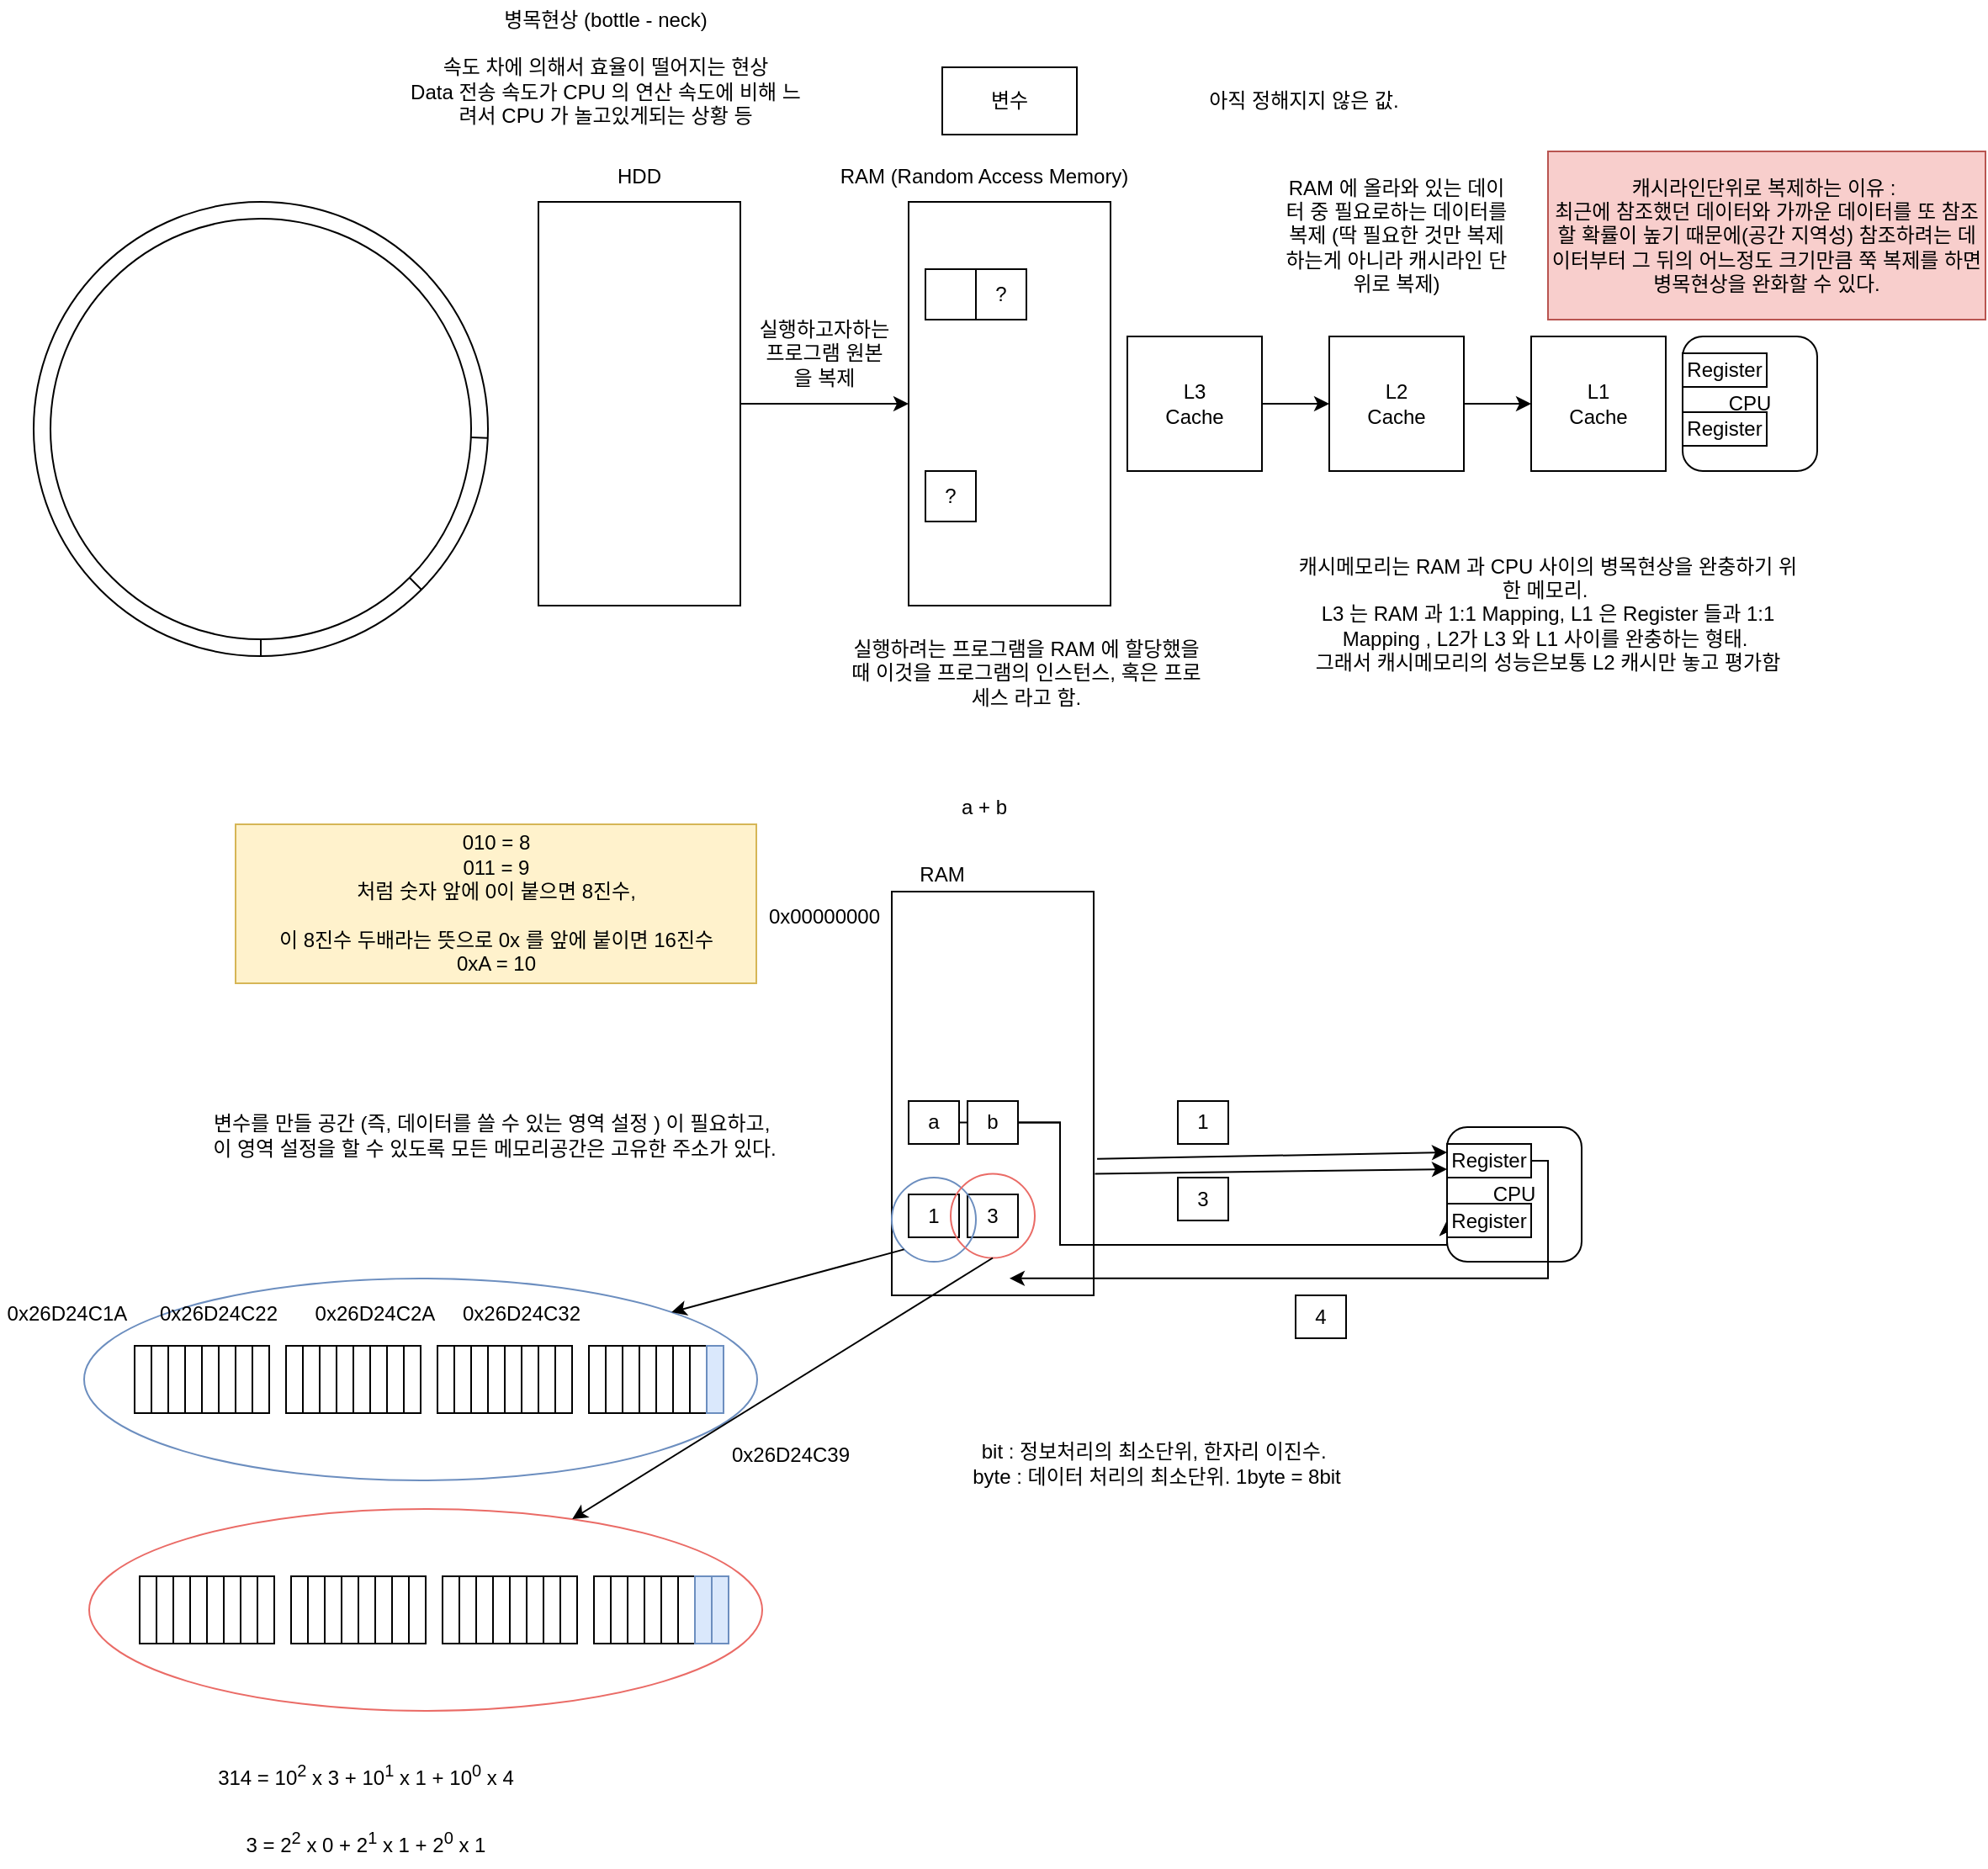 <mxfile version="21.0.6" type="device"><diagram id="C5RBs43oDa-KdzZeNtuy" name="Page-1"><mxGraphModel dx="1877" dy="581" grid="1" gridSize="10" guides="1" tooltips="1" connect="1" arrows="1" fold="1" page="1" pageScale="1" pageWidth="827" pageHeight="1169" math="0" shadow="0"><root><mxCell id="WIyWlLk6GJQsqaUBKTNV-0"/><mxCell id="WIyWlLk6GJQsqaUBKTNV-1" parent="WIyWlLk6GJQsqaUBKTNV-0"/><mxCell id="YJlCzbso2T-TveJjGUCe-86" value="" style="ellipse;whiteSpace=wrap;html=1;fillColor=none;strokeColor=#6c8ebf;" parent="WIyWlLk6GJQsqaUBKTNV-1" vertex="1"><mxGeometry x="-470" y="760" width="400" height="120" as="geometry"/></mxCell><mxCell id="YJlCzbso2T-TveJjGUCe-2" value="변수" style="rounded=0;whiteSpace=wrap;html=1;" parent="WIyWlLk6GJQsqaUBKTNV-1" vertex="1"><mxGeometry x="40" y="40" width="80" height="40" as="geometry"/></mxCell><mxCell id="YJlCzbso2T-TveJjGUCe-3" value="아직 정해지지 않은 값." style="text;html=1;strokeColor=none;fillColor=none;align=center;verticalAlign=middle;whiteSpace=wrap;rounded=0;" parent="WIyWlLk6GJQsqaUBKTNV-1" vertex="1"><mxGeometry x="130" y="40" width="250" height="40" as="geometry"/></mxCell><mxCell id="YJlCzbso2T-TveJjGUCe-6" value="RAM (Random Access Memory)" style="text;html=1;strokeColor=none;fillColor=none;align=center;verticalAlign=middle;whiteSpace=wrap;rounded=0;" parent="WIyWlLk6GJQsqaUBKTNV-1" vertex="1"><mxGeometry x="-30" y="90" width="190" height="30" as="geometry"/></mxCell><mxCell id="YJlCzbso2T-TveJjGUCe-7" value="" style="rounded=0;whiteSpace=wrap;html=1;" parent="WIyWlLk6GJQsqaUBKTNV-1" vertex="1"><mxGeometry x="-200" y="120" width="120" height="240" as="geometry"/></mxCell><mxCell id="YJlCzbso2T-TveJjGUCe-8" value="HDD" style="text;html=1;strokeColor=none;fillColor=none;align=center;verticalAlign=middle;whiteSpace=wrap;rounded=0;" parent="WIyWlLk6GJQsqaUBKTNV-1" vertex="1"><mxGeometry x="-200" y="90" width="120" height="30" as="geometry"/></mxCell><mxCell id="YJlCzbso2T-TveJjGUCe-9" value="" style="ellipse;whiteSpace=wrap;html=1;aspect=fixed;" parent="WIyWlLk6GJQsqaUBKTNV-1" vertex="1"><mxGeometry x="-500" y="120" width="270" height="270" as="geometry"/></mxCell><mxCell id="YJlCzbso2T-TveJjGUCe-10" value="" style="ellipse;whiteSpace=wrap;html=1;aspect=fixed;" parent="WIyWlLk6GJQsqaUBKTNV-1" vertex="1"><mxGeometry x="-490" y="130" width="250" height="250" as="geometry"/></mxCell><mxCell id="YJlCzbso2T-TveJjGUCe-11" value="" style="endArrow=none;html=1;rounded=0;" parent="WIyWlLk6GJQsqaUBKTNV-1" source="YJlCzbso2T-TveJjGUCe-9" edge="1"><mxGeometry width="50" height="50" relative="1" as="geometry"><mxPoint x="-290" y="310" as="sourcePoint"/><mxPoint x="-240" y="260" as="targetPoint"/></mxGeometry></mxCell><mxCell id="YJlCzbso2T-TveJjGUCe-12" value="" style="endArrow=none;html=1;rounded=0;entryX=1;entryY=1;entryDx=0;entryDy=0;exitX=1;exitY=1;exitDx=0;exitDy=0;" parent="WIyWlLk6GJQsqaUBKTNV-1" source="YJlCzbso2T-TveJjGUCe-10" target="YJlCzbso2T-TveJjGUCe-9" edge="1"><mxGeometry width="50" height="50" relative="1" as="geometry"><mxPoint x="-220" y="270" as="sourcePoint"/><mxPoint x="-230" y="270" as="targetPoint"/></mxGeometry></mxCell><mxCell id="YJlCzbso2T-TveJjGUCe-13" value="" style="endArrow=none;html=1;rounded=0;entryX=0.5;entryY=1;entryDx=0;entryDy=0;exitX=0.5;exitY=1;exitDx=0;exitDy=0;" parent="WIyWlLk6GJQsqaUBKTNV-1" source="YJlCzbso2T-TveJjGUCe-10" target="YJlCzbso2T-TveJjGUCe-9" edge="1"><mxGeometry width="50" height="50" relative="1" as="geometry"><mxPoint x="-267" y="353" as="sourcePoint"/><mxPoint x="-260" y="360" as="targetPoint"/></mxGeometry></mxCell><mxCell id="YJlCzbso2T-TveJjGUCe-14" value="CPU" style="rounded=1;whiteSpace=wrap;html=1;" parent="WIyWlLk6GJQsqaUBKTNV-1" vertex="1"><mxGeometry x="480" y="200" width="80" height="80" as="geometry"/></mxCell><mxCell id="YJlCzbso2T-TveJjGUCe-18" value="Register" style="rounded=0;whiteSpace=wrap;html=1;" parent="WIyWlLk6GJQsqaUBKTNV-1" vertex="1"><mxGeometry x="480" y="210" width="50" height="20" as="geometry"/></mxCell><mxCell id="YJlCzbso2T-TveJjGUCe-20" value="Register" style="rounded=0;whiteSpace=wrap;html=1;" parent="WIyWlLk6GJQsqaUBKTNV-1" vertex="1"><mxGeometry x="480" y="245" width="50" height="20" as="geometry"/></mxCell><mxCell id="YJlCzbso2T-TveJjGUCe-21" value="병목현상 (bottle - neck)&lt;br&gt;&lt;br&gt;속도 차에 의해서 효율이 떨어지는 현상&lt;br&gt;Data 전송 속도가 CPU 의 연산 속도에 비해 느려서 CPU 가 놀고있게되는 상황 등" style="text;html=1;strokeColor=none;fillColor=none;align=center;verticalAlign=middle;whiteSpace=wrap;rounded=0;" parent="WIyWlLk6GJQsqaUBKTNV-1" vertex="1"><mxGeometry x="-280" width="240" height="80" as="geometry"/></mxCell><mxCell id="YJlCzbso2T-TveJjGUCe-22" value="" style="rounded=0;whiteSpace=wrap;html=1;" parent="WIyWlLk6GJQsqaUBKTNV-1" vertex="1"><mxGeometry x="20" y="120" width="120" height="240" as="geometry"/></mxCell><mxCell id="YJlCzbso2T-TveJjGUCe-23" value="" style="endArrow=classic;html=1;rounded=0;exitX=1;exitY=0.5;exitDx=0;exitDy=0;" parent="WIyWlLk6GJQsqaUBKTNV-1" source="YJlCzbso2T-TveJjGUCe-7" target="YJlCzbso2T-TveJjGUCe-22" edge="1"><mxGeometry width="50" height="50" relative="1" as="geometry"><mxPoint x="100" y="280" as="sourcePoint"/><mxPoint x="150" y="230" as="targetPoint"/></mxGeometry></mxCell><mxCell id="YJlCzbso2T-TveJjGUCe-24" value="실행하고자하는 프로그램 원본을 복제" style="text;html=1;strokeColor=none;fillColor=none;align=center;verticalAlign=middle;whiteSpace=wrap;rounded=0;" parent="WIyWlLk6GJQsqaUBKTNV-1" vertex="1"><mxGeometry x="-70" y="190" width="80" height="40" as="geometry"/></mxCell><mxCell id="YJlCzbso2T-TveJjGUCe-25" value="실행하려는 프로그램을 RAM 에 할당했을 때 이것을 프로그램의 인스턴스, 혹은 프로세스 라고 함." style="text;html=1;strokeColor=none;fillColor=none;align=center;verticalAlign=middle;whiteSpace=wrap;rounded=0;" parent="WIyWlLk6GJQsqaUBKTNV-1" vertex="1"><mxGeometry x="-20" y="380" width="220" height="40" as="geometry"/></mxCell><mxCell id="YJlCzbso2T-TveJjGUCe-29" value="L3&lt;br&gt;Cache" style="rounded=0;whiteSpace=wrap;html=1;" parent="WIyWlLk6GJQsqaUBKTNV-1" vertex="1"><mxGeometry x="150" y="200" width="80" height="80" as="geometry"/></mxCell><mxCell id="YJlCzbso2T-TveJjGUCe-30" value="L2&lt;br&gt;Cache" style="rounded=0;whiteSpace=wrap;html=1;" parent="WIyWlLk6GJQsqaUBKTNV-1" vertex="1"><mxGeometry x="270" y="200" width="80" height="80" as="geometry"/></mxCell><mxCell id="YJlCzbso2T-TveJjGUCe-32" value="L1&lt;br&gt;Cache" style="rounded=0;whiteSpace=wrap;html=1;" parent="WIyWlLk6GJQsqaUBKTNV-1" vertex="1"><mxGeometry x="390" y="200" width="80" height="80" as="geometry"/></mxCell><mxCell id="YJlCzbso2T-TveJjGUCe-34" value="" style="endArrow=classic;html=1;rounded=0;exitX=1;exitY=0.5;exitDx=0;exitDy=0;" parent="WIyWlLk6GJQsqaUBKTNV-1" source="YJlCzbso2T-TveJjGUCe-29" target="YJlCzbso2T-TveJjGUCe-30" edge="1"><mxGeometry width="50" height="50" relative="1" as="geometry"><mxPoint x="-70" y="250" as="sourcePoint"/><mxPoint x="30" y="250" as="targetPoint"/></mxGeometry></mxCell><mxCell id="YJlCzbso2T-TveJjGUCe-35" value="" style="endArrow=classic;html=1;rounded=0;exitX=1;exitY=0.5;exitDx=0;exitDy=0;entryX=0;entryY=0.5;entryDx=0;entryDy=0;" parent="WIyWlLk6GJQsqaUBKTNV-1" source="YJlCzbso2T-TveJjGUCe-30" target="YJlCzbso2T-TveJjGUCe-32" edge="1"><mxGeometry width="50" height="50" relative="1" as="geometry"><mxPoint x="240" y="250" as="sourcePoint"/><mxPoint x="280" y="250" as="targetPoint"/></mxGeometry></mxCell><mxCell id="YJlCzbso2T-TveJjGUCe-36" value="캐시메모리는 RAM 과 CPU 사이의 병목현상을 완충하기 위한 메모리.&amp;nbsp;&lt;br&gt;L3 는 RAM 과 1:1 Mapping, L1 은 Register 들과 1:1 Mapping , L2가 L3 와 L1 사이를 완충하는 형태.&amp;nbsp;&lt;br&gt;그래서 캐시메모리의 성능은보통 L2 캐시만 놓고 평가함" style="text;html=1;strokeColor=none;fillColor=none;align=center;verticalAlign=middle;whiteSpace=wrap;rounded=0;" parent="WIyWlLk6GJQsqaUBKTNV-1" vertex="1"><mxGeometry x="250" y="330" width="300" height="70" as="geometry"/></mxCell><mxCell id="YJlCzbso2T-TveJjGUCe-38" value="a + b" style="text;html=1;strokeColor=none;fillColor=none;align=center;verticalAlign=middle;whiteSpace=wrap;rounded=0;" parent="WIyWlLk6GJQsqaUBKTNV-1" vertex="1"><mxGeometry x="35" y="470" width="60" height="20" as="geometry"/></mxCell><mxCell id="YJlCzbso2T-TveJjGUCe-39" value="" style="rounded=0;whiteSpace=wrap;html=1;" parent="WIyWlLk6GJQsqaUBKTNV-1" vertex="1"><mxGeometry x="10" y="530" width="120" height="240" as="geometry"/></mxCell><mxCell id="YJlCzbso2T-TveJjGUCe-40" value="RAM" style="text;html=1;strokeColor=none;fillColor=none;align=center;verticalAlign=middle;whiteSpace=wrap;rounded=0;" parent="WIyWlLk6GJQsqaUBKTNV-1" vertex="1"><mxGeometry x="10" y="510" width="60" height="20" as="geometry"/></mxCell><mxCell id="YJlCzbso2T-TveJjGUCe-41" value="1" style="rounded=0;whiteSpace=wrap;html=1;" parent="WIyWlLk6GJQsqaUBKTNV-1" vertex="1"><mxGeometry x="20" y="710" width="30" height="25.5" as="geometry"/></mxCell><mxCell id="YJlCzbso2T-TveJjGUCe-42" value="3" style="rounded=0;whiteSpace=wrap;html=1;" parent="WIyWlLk6GJQsqaUBKTNV-1" vertex="1"><mxGeometry x="55" y="710" width="30" height="25.5" as="geometry"/></mxCell><mxCell id="YJlCzbso2T-TveJjGUCe-43" value="CPU" style="rounded=1;whiteSpace=wrap;html=1;" parent="WIyWlLk6GJQsqaUBKTNV-1" vertex="1"><mxGeometry x="340" y="670" width="80" height="80" as="geometry"/></mxCell><mxCell id="YJlCzbso2T-TveJjGUCe-49" style="edgeStyle=orthogonalEdgeStyle;rounded=0;orthogonalLoop=1;jettySize=auto;html=1;entryX=0.583;entryY=0.958;entryDx=0;entryDy=0;entryPerimeter=0;" parent="WIyWlLk6GJQsqaUBKTNV-1" source="YJlCzbso2T-TveJjGUCe-44" target="YJlCzbso2T-TveJjGUCe-39" edge="1"><mxGeometry relative="1" as="geometry"><mxPoint x="500" y="690" as="targetPoint"/><Array as="points"><mxPoint x="400" y="690"/><mxPoint x="400" y="760"/></Array></mxGeometry></mxCell><mxCell id="YJlCzbso2T-TveJjGUCe-44" value="Register" style="rounded=0;whiteSpace=wrap;html=1;" parent="WIyWlLk6GJQsqaUBKTNV-1" vertex="1"><mxGeometry x="340" y="680" width="50" height="20" as="geometry"/></mxCell><mxCell id="YJlCzbso2T-TveJjGUCe-45" value="" style="endArrow=classic;html=1;rounded=0;exitX=1.017;exitY=0.662;exitDx=0;exitDy=0;exitPerimeter=0;entryX=0;entryY=0.25;entryDx=0;entryDy=0;" parent="WIyWlLk6GJQsqaUBKTNV-1" source="YJlCzbso2T-TveJjGUCe-39" target="YJlCzbso2T-TveJjGUCe-44" edge="1"><mxGeometry width="50" height="50" relative="1" as="geometry"><mxPoint x="260" y="630" as="sourcePoint"/><mxPoint x="310" y="580" as="targetPoint"/></mxGeometry></mxCell><mxCell id="YJlCzbso2T-TveJjGUCe-46" value="" style="endArrow=classic;html=1;rounded=0;exitX=1.006;exitY=0.699;exitDx=0;exitDy=0;exitPerimeter=0;entryX=0;entryY=0.75;entryDx=0;entryDy=0;" parent="WIyWlLk6GJQsqaUBKTNV-1" source="YJlCzbso2T-TveJjGUCe-39" target="YJlCzbso2T-TveJjGUCe-44" edge="1"><mxGeometry width="50" height="50" relative="1" as="geometry"><mxPoint x="142" y="699" as="sourcePoint"/><mxPoint x="350" y="695" as="targetPoint"/></mxGeometry></mxCell><mxCell id="YJlCzbso2T-TveJjGUCe-47" value="1" style="rounded=0;whiteSpace=wrap;html=1;" parent="WIyWlLk6GJQsqaUBKTNV-1" vertex="1"><mxGeometry x="180" y="654.5" width="30" height="25.5" as="geometry"/></mxCell><mxCell id="YJlCzbso2T-TveJjGUCe-48" value="3" style="rounded=0;whiteSpace=wrap;html=1;" parent="WIyWlLk6GJQsqaUBKTNV-1" vertex="1"><mxGeometry x="180" y="700" width="30" height="25.5" as="geometry"/></mxCell><mxCell id="YJlCzbso2T-TveJjGUCe-50" value="4" style="rounded=0;whiteSpace=wrap;html=1;" parent="WIyWlLk6GJQsqaUBKTNV-1" vertex="1"><mxGeometry x="250" y="770" width="30" height="25.5" as="geometry"/></mxCell><mxCell id="YJlCzbso2T-TveJjGUCe-51" value="bit : 정보처리의 최소단위, 한자리 이진수.&amp;nbsp;&lt;br&gt;byte : 데이터 처리의 최소단위. 1byte = 8bit" style="text;html=1;strokeColor=none;fillColor=none;align=center;verticalAlign=middle;whiteSpace=wrap;rounded=0;" parent="WIyWlLk6GJQsqaUBKTNV-1" vertex="1"><mxGeometry x="5" y="830" width="325" height="80" as="geometry"/></mxCell><mxCell id="YJlCzbso2T-TveJjGUCe-52" value="" style="rounded=0;whiteSpace=wrap;html=1;" parent="WIyWlLk6GJQsqaUBKTNV-1" vertex="1"><mxGeometry x="-440" y="800" width="10" height="40" as="geometry"/></mxCell><mxCell id="YJlCzbso2T-TveJjGUCe-53" value="" style="rounded=0;whiteSpace=wrap;html=1;" parent="WIyWlLk6GJQsqaUBKTNV-1" vertex="1"><mxGeometry x="-430" y="800" width="10" height="40" as="geometry"/></mxCell><mxCell id="YJlCzbso2T-TveJjGUCe-54" value="" style="rounded=0;whiteSpace=wrap;html=1;" parent="WIyWlLk6GJQsqaUBKTNV-1" vertex="1"><mxGeometry x="-420" y="800" width="10" height="40" as="geometry"/></mxCell><mxCell id="YJlCzbso2T-TveJjGUCe-55" value="" style="rounded=0;whiteSpace=wrap;html=1;" parent="WIyWlLk6GJQsqaUBKTNV-1" vertex="1"><mxGeometry x="-410" y="800" width="10" height="40" as="geometry"/></mxCell><mxCell id="YJlCzbso2T-TveJjGUCe-56" value="" style="rounded=0;whiteSpace=wrap;html=1;" parent="WIyWlLk6GJQsqaUBKTNV-1" vertex="1"><mxGeometry x="-400" y="800" width="10" height="40" as="geometry"/></mxCell><mxCell id="YJlCzbso2T-TveJjGUCe-57" value="" style="rounded=0;whiteSpace=wrap;html=1;" parent="WIyWlLk6GJQsqaUBKTNV-1" vertex="1"><mxGeometry x="-390" y="800" width="10" height="40" as="geometry"/></mxCell><mxCell id="YJlCzbso2T-TveJjGUCe-58" value="" style="rounded=0;whiteSpace=wrap;html=1;" parent="WIyWlLk6GJQsqaUBKTNV-1" vertex="1"><mxGeometry x="-380" y="800" width="10" height="40" as="geometry"/></mxCell><mxCell id="YJlCzbso2T-TveJjGUCe-59" value="" style="rounded=0;whiteSpace=wrap;html=1;" parent="WIyWlLk6GJQsqaUBKTNV-1" vertex="1"><mxGeometry x="-370" y="800" width="10" height="40" as="geometry"/></mxCell><mxCell id="YJlCzbso2T-TveJjGUCe-60" value="" style="rounded=0;whiteSpace=wrap;html=1;" parent="WIyWlLk6GJQsqaUBKTNV-1" vertex="1"><mxGeometry x="-350" y="800" width="10" height="40" as="geometry"/></mxCell><mxCell id="YJlCzbso2T-TveJjGUCe-61" value="" style="rounded=0;whiteSpace=wrap;html=1;" parent="WIyWlLk6GJQsqaUBKTNV-1" vertex="1"><mxGeometry x="-340" y="800" width="10" height="40" as="geometry"/></mxCell><mxCell id="YJlCzbso2T-TveJjGUCe-62" value="" style="rounded=0;whiteSpace=wrap;html=1;" parent="WIyWlLk6GJQsqaUBKTNV-1" vertex="1"><mxGeometry x="-330" y="800" width="10" height="40" as="geometry"/></mxCell><mxCell id="YJlCzbso2T-TveJjGUCe-63" value="" style="rounded=0;whiteSpace=wrap;html=1;" parent="WIyWlLk6GJQsqaUBKTNV-1" vertex="1"><mxGeometry x="-320" y="800" width="10" height="40" as="geometry"/></mxCell><mxCell id="YJlCzbso2T-TveJjGUCe-64" value="" style="rounded=0;whiteSpace=wrap;html=1;" parent="WIyWlLk6GJQsqaUBKTNV-1" vertex="1"><mxGeometry x="-310" y="800" width="10" height="40" as="geometry"/></mxCell><mxCell id="YJlCzbso2T-TveJjGUCe-65" value="" style="rounded=0;whiteSpace=wrap;html=1;" parent="WIyWlLk6GJQsqaUBKTNV-1" vertex="1"><mxGeometry x="-300" y="800" width="10" height="40" as="geometry"/></mxCell><mxCell id="YJlCzbso2T-TveJjGUCe-66" value="" style="rounded=0;whiteSpace=wrap;html=1;" parent="WIyWlLk6GJQsqaUBKTNV-1" vertex="1"><mxGeometry x="-290" y="800" width="10" height="40" as="geometry"/></mxCell><mxCell id="YJlCzbso2T-TveJjGUCe-67" value="" style="rounded=0;whiteSpace=wrap;html=1;" parent="WIyWlLk6GJQsqaUBKTNV-1" vertex="1"><mxGeometry x="-280" y="800" width="10" height="40" as="geometry"/></mxCell><mxCell id="YJlCzbso2T-TveJjGUCe-68" value="" style="rounded=0;whiteSpace=wrap;html=1;" parent="WIyWlLk6GJQsqaUBKTNV-1" vertex="1"><mxGeometry x="-260" y="800" width="10" height="40" as="geometry"/></mxCell><mxCell id="YJlCzbso2T-TveJjGUCe-69" value="" style="rounded=0;whiteSpace=wrap;html=1;" parent="WIyWlLk6GJQsqaUBKTNV-1" vertex="1"><mxGeometry x="-250" y="800" width="10" height="40" as="geometry"/></mxCell><mxCell id="YJlCzbso2T-TveJjGUCe-70" value="" style="rounded=0;whiteSpace=wrap;html=1;" parent="WIyWlLk6GJQsqaUBKTNV-1" vertex="1"><mxGeometry x="-240" y="800" width="10" height="40" as="geometry"/></mxCell><mxCell id="YJlCzbso2T-TveJjGUCe-71" value="" style="rounded=0;whiteSpace=wrap;html=1;" parent="WIyWlLk6GJQsqaUBKTNV-1" vertex="1"><mxGeometry x="-230" y="800" width="10" height="40" as="geometry"/></mxCell><mxCell id="YJlCzbso2T-TveJjGUCe-72" value="" style="rounded=0;whiteSpace=wrap;html=1;" parent="WIyWlLk6GJQsqaUBKTNV-1" vertex="1"><mxGeometry x="-220" y="800" width="10" height="40" as="geometry"/></mxCell><mxCell id="YJlCzbso2T-TveJjGUCe-73" value="" style="rounded=0;whiteSpace=wrap;html=1;" parent="WIyWlLk6GJQsqaUBKTNV-1" vertex="1"><mxGeometry x="-210" y="800" width="10" height="40" as="geometry"/></mxCell><mxCell id="YJlCzbso2T-TveJjGUCe-74" value="" style="rounded=0;whiteSpace=wrap;html=1;" parent="WIyWlLk6GJQsqaUBKTNV-1" vertex="1"><mxGeometry x="-200" y="800" width="10" height="40" as="geometry"/></mxCell><mxCell id="YJlCzbso2T-TveJjGUCe-75" value="" style="rounded=0;whiteSpace=wrap;html=1;" parent="WIyWlLk6GJQsqaUBKTNV-1" vertex="1"><mxGeometry x="-190" y="800" width="10" height="40" as="geometry"/></mxCell><mxCell id="YJlCzbso2T-TveJjGUCe-76" value="" style="rounded=0;whiteSpace=wrap;html=1;" parent="WIyWlLk6GJQsqaUBKTNV-1" vertex="1"><mxGeometry x="-170" y="800" width="10" height="40" as="geometry"/></mxCell><mxCell id="YJlCzbso2T-TveJjGUCe-77" value="" style="rounded=0;whiteSpace=wrap;html=1;" parent="WIyWlLk6GJQsqaUBKTNV-1" vertex="1"><mxGeometry x="-160" y="800" width="10" height="40" as="geometry"/></mxCell><mxCell id="YJlCzbso2T-TveJjGUCe-78" value="" style="rounded=0;whiteSpace=wrap;html=1;" parent="WIyWlLk6GJQsqaUBKTNV-1" vertex="1"><mxGeometry x="-150" y="800" width="10" height="40" as="geometry"/></mxCell><mxCell id="YJlCzbso2T-TveJjGUCe-79" value="" style="rounded=0;whiteSpace=wrap;html=1;" parent="WIyWlLk6GJQsqaUBKTNV-1" vertex="1"><mxGeometry x="-140" y="800" width="10" height="40" as="geometry"/></mxCell><mxCell id="YJlCzbso2T-TveJjGUCe-80" value="" style="rounded=0;whiteSpace=wrap;html=1;" parent="WIyWlLk6GJQsqaUBKTNV-1" vertex="1"><mxGeometry x="-130" y="800" width="10" height="40" as="geometry"/></mxCell><mxCell id="YJlCzbso2T-TveJjGUCe-81" value="" style="rounded=0;whiteSpace=wrap;html=1;" parent="WIyWlLk6GJQsqaUBKTNV-1" vertex="1"><mxGeometry x="-120" y="800" width="10" height="40" as="geometry"/></mxCell><mxCell id="YJlCzbso2T-TveJjGUCe-82" value="" style="rounded=0;whiteSpace=wrap;html=1;" parent="WIyWlLk6GJQsqaUBKTNV-1" vertex="1"><mxGeometry x="-110" y="800" width="10" height="40" as="geometry"/></mxCell><mxCell id="YJlCzbso2T-TveJjGUCe-83" value="" style="rounded=0;whiteSpace=wrap;html=1;fillColor=#dae8fc;strokeColor=#6c8ebf;" parent="WIyWlLk6GJQsqaUBKTNV-1" vertex="1"><mxGeometry x="-100" y="800" width="10" height="40" as="geometry"/></mxCell><mxCell id="YJlCzbso2T-TveJjGUCe-84" value="" style="ellipse;whiteSpace=wrap;html=1;fillColor=none;strokeColor=#6c8ebf;" parent="WIyWlLk6GJQsqaUBKTNV-1" vertex="1"><mxGeometry x="10" y="700" width="50" height="50" as="geometry"/></mxCell><mxCell id="YJlCzbso2T-TveJjGUCe-85" value="" style="endArrow=classic;html=1;rounded=0;exitX=0;exitY=1;exitDx=0;exitDy=0;" parent="WIyWlLk6GJQsqaUBKTNV-1" source="YJlCzbso2T-TveJjGUCe-84" target="YJlCzbso2T-TveJjGUCe-86" edge="1"><mxGeometry width="50" height="50" relative="1" as="geometry"><mxPoint x="-140" y="790" as="sourcePoint"/><mxPoint x="-270" y="780" as="targetPoint"/></mxGeometry></mxCell><mxCell id="YJlCzbso2T-TveJjGUCe-88" value="" style="ellipse;whiteSpace=wrap;html=1;fillColor=none;strokeColor=#EA6B66;" parent="WIyWlLk6GJQsqaUBKTNV-1" vertex="1"><mxGeometry x="45" y="697.75" width="50" height="50" as="geometry"/></mxCell><mxCell id="YJlCzbso2T-TveJjGUCe-89" value="" style="ellipse;whiteSpace=wrap;html=1;fillColor=none;strokeColor=#EA6B66;" parent="WIyWlLk6GJQsqaUBKTNV-1" vertex="1"><mxGeometry x="-467" y="897" width="400" height="120" as="geometry"/></mxCell><mxCell id="YJlCzbso2T-TveJjGUCe-90" value="" style="rounded=0;whiteSpace=wrap;html=1;" parent="WIyWlLk6GJQsqaUBKTNV-1" vertex="1"><mxGeometry x="-437" y="937" width="10" height="40" as="geometry"/></mxCell><mxCell id="YJlCzbso2T-TveJjGUCe-91" value="" style="rounded=0;whiteSpace=wrap;html=1;" parent="WIyWlLk6GJQsqaUBKTNV-1" vertex="1"><mxGeometry x="-427" y="937" width="10" height="40" as="geometry"/></mxCell><mxCell id="YJlCzbso2T-TveJjGUCe-92" value="" style="rounded=0;whiteSpace=wrap;html=1;" parent="WIyWlLk6GJQsqaUBKTNV-1" vertex="1"><mxGeometry x="-417" y="937" width="10" height="40" as="geometry"/></mxCell><mxCell id="YJlCzbso2T-TveJjGUCe-93" value="" style="rounded=0;whiteSpace=wrap;html=1;" parent="WIyWlLk6GJQsqaUBKTNV-1" vertex="1"><mxGeometry x="-407" y="937" width="10" height="40" as="geometry"/></mxCell><mxCell id="YJlCzbso2T-TveJjGUCe-94" value="" style="rounded=0;whiteSpace=wrap;html=1;" parent="WIyWlLk6GJQsqaUBKTNV-1" vertex="1"><mxGeometry x="-397" y="937" width="10" height="40" as="geometry"/></mxCell><mxCell id="YJlCzbso2T-TveJjGUCe-95" value="" style="rounded=0;whiteSpace=wrap;html=1;" parent="WIyWlLk6GJQsqaUBKTNV-1" vertex="1"><mxGeometry x="-387" y="937" width="10" height="40" as="geometry"/></mxCell><mxCell id="YJlCzbso2T-TveJjGUCe-96" value="" style="rounded=0;whiteSpace=wrap;html=1;" parent="WIyWlLk6GJQsqaUBKTNV-1" vertex="1"><mxGeometry x="-377" y="937" width="10" height="40" as="geometry"/></mxCell><mxCell id="YJlCzbso2T-TveJjGUCe-97" value="" style="rounded=0;whiteSpace=wrap;html=1;" parent="WIyWlLk6GJQsqaUBKTNV-1" vertex="1"><mxGeometry x="-367" y="937" width="10" height="40" as="geometry"/></mxCell><mxCell id="YJlCzbso2T-TveJjGUCe-98" value="" style="rounded=0;whiteSpace=wrap;html=1;" parent="WIyWlLk6GJQsqaUBKTNV-1" vertex="1"><mxGeometry x="-347" y="937" width="10" height="40" as="geometry"/></mxCell><mxCell id="YJlCzbso2T-TveJjGUCe-99" value="" style="rounded=0;whiteSpace=wrap;html=1;" parent="WIyWlLk6GJQsqaUBKTNV-1" vertex="1"><mxGeometry x="-337" y="937" width="10" height="40" as="geometry"/></mxCell><mxCell id="YJlCzbso2T-TveJjGUCe-100" value="" style="rounded=0;whiteSpace=wrap;html=1;" parent="WIyWlLk6GJQsqaUBKTNV-1" vertex="1"><mxGeometry x="-327" y="937" width="10" height="40" as="geometry"/></mxCell><mxCell id="YJlCzbso2T-TveJjGUCe-101" value="" style="rounded=0;whiteSpace=wrap;html=1;" parent="WIyWlLk6GJQsqaUBKTNV-1" vertex="1"><mxGeometry x="-317" y="937" width="10" height="40" as="geometry"/></mxCell><mxCell id="YJlCzbso2T-TveJjGUCe-102" value="" style="rounded=0;whiteSpace=wrap;html=1;" parent="WIyWlLk6GJQsqaUBKTNV-1" vertex="1"><mxGeometry x="-307" y="937" width="10" height="40" as="geometry"/></mxCell><mxCell id="YJlCzbso2T-TveJjGUCe-103" value="" style="rounded=0;whiteSpace=wrap;html=1;" parent="WIyWlLk6GJQsqaUBKTNV-1" vertex="1"><mxGeometry x="-297" y="937" width="10" height="40" as="geometry"/></mxCell><mxCell id="YJlCzbso2T-TveJjGUCe-104" value="" style="rounded=0;whiteSpace=wrap;html=1;" parent="WIyWlLk6GJQsqaUBKTNV-1" vertex="1"><mxGeometry x="-287" y="937" width="10" height="40" as="geometry"/></mxCell><mxCell id="YJlCzbso2T-TveJjGUCe-105" value="" style="rounded=0;whiteSpace=wrap;html=1;" parent="WIyWlLk6GJQsqaUBKTNV-1" vertex="1"><mxGeometry x="-277" y="937" width="10" height="40" as="geometry"/></mxCell><mxCell id="YJlCzbso2T-TveJjGUCe-106" value="" style="rounded=0;whiteSpace=wrap;html=1;" parent="WIyWlLk6GJQsqaUBKTNV-1" vertex="1"><mxGeometry x="-257" y="937" width="10" height="40" as="geometry"/></mxCell><mxCell id="YJlCzbso2T-TveJjGUCe-107" value="" style="rounded=0;whiteSpace=wrap;html=1;" parent="WIyWlLk6GJQsqaUBKTNV-1" vertex="1"><mxGeometry x="-247" y="937" width="10" height="40" as="geometry"/></mxCell><mxCell id="YJlCzbso2T-TveJjGUCe-108" value="" style="rounded=0;whiteSpace=wrap;html=1;" parent="WIyWlLk6GJQsqaUBKTNV-1" vertex="1"><mxGeometry x="-237" y="937" width="10" height="40" as="geometry"/></mxCell><mxCell id="YJlCzbso2T-TveJjGUCe-109" value="" style="rounded=0;whiteSpace=wrap;html=1;" parent="WIyWlLk6GJQsqaUBKTNV-1" vertex="1"><mxGeometry x="-227" y="937" width="10" height="40" as="geometry"/></mxCell><mxCell id="YJlCzbso2T-TveJjGUCe-110" value="" style="rounded=0;whiteSpace=wrap;html=1;" parent="WIyWlLk6GJQsqaUBKTNV-1" vertex="1"><mxGeometry x="-217" y="937" width="10" height="40" as="geometry"/></mxCell><mxCell id="YJlCzbso2T-TveJjGUCe-111" value="" style="rounded=0;whiteSpace=wrap;html=1;" parent="WIyWlLk6GJQsqaUBKTNV-1" vertex="1"><mxGeometry x="-207" y="937" width="10" height="40" as="geometry"/></mxCell><mxCell id="YJlCzbso2T-TveJjGUCe-112" value="" style="rounded=0;whiteSpace=wrap;html=1;" parent="WIyWlLk6GJQsqaUBKTNV-1" vertex="1"><mxGeometry x="-197" y="937" width="10" height="40" as="geometry"/></mxCell><mxCell id="YJlCzbso2T-TveJjGUCe-113" value="" style="rounded=0;whiteSpace=wrap;html=1;" parent="WIyWlLk6GJQsqaUBKTNV-1" vertex="1"><mxGeometry x="-187" y="937" width="10" height="40" as="geometry"/></mxCell><mxCell id="YJlCzbso2T-TveJjGUCe-114" value="" style="rounded=0;whiteSpace=wrap;html=1;" parent="WIyWlLk6GJQsqaUBKTNV-1" vertex="1"><mxGeometry x="-167" y="937" width="10" height="40" as="geometry"/></mxCell><mxCell id="YJlCzbso2T-TveJjGUCe-115" value="" style="rounded=0;whiteSpace=wrap;html=1;" parent="WIyWlLk6GJQsqaUBKTNV-1" vertex="1"><mxGeometry x="-157" y="937" width="10" height="40" as="geometry"/></mxCell><mxCell id="YJlCzbso2T-TveJjGUCe-116" value="" style="rounded=0;whiteSpace=wrap;html=1;" parent="WIyWlLk6GJQsqaUBKTNV-1" vertex="1"><mxGeometry x="-147" y="937" width="10" height="40" as="geometry"/></mxCell><mxCell id="YJlCzbso2T-TveJjGUCe-117" value="" style="rounded=0;whiteSpace=wrap;html=1;" parent="WIyWlLk6GJQsqaUBKTNV-1" vertex="1"><mxGeometry x="-137" y="937" width="10" height="40" as="geometry"/></mxCell><mxCell id="YJlCzbso2T-TveJjGUCe-118" value="" style="rounded=0;whiteSpace=wrap;html=1;" parent="WIyWlLk6GJQsqaUBKTNV-1" vertex="1"><mxGeometry x="-127" y="937" width="10" height="40" as="geometry"/></mxCell><mxCell id="YJlCzbso2T-TveJjGUCe-119" value="" style="rounded=0;whiteSpace=wrap;html=1;" parent="WIyWlLk6GJQsqaUBKTNV-1" vertex="1"><mxGeometry x="-117" y="937" width="10" height="40" as="geometry"/></mxCell><mxCell id="YJlCzbso2T-TveJjGUCe-120" value="" style="rounded=0;whiteSpace=wrap;html=1;fillColor=#dae8fc;strokeColor=#6c8ebf;" parent="WIyWlLk6GJQsqaUBKTNV-1" vertex="1"><mxGeometry x="-107" y="937" width="10" height="40" as="geometry"/></mxCell><mxCell id="YJlCzbso2T-TveJjGUCe-121" value="" style="rounded=0;whiteSpace=wrap;html=1;fillColor=#dae8fc;strokeColor=#6c8ebf;" parent="WIyWlLk6GJQsqaUBKTNV-1" vertex="1"><mxGeometry x="-97" y="937" width="10" height="40" as="geometry"/></mxCell><mxCell id="YJlCzbso2T-TveJjGUCe-122" value="" style="endArrow=classic;html=1;rounded=0;exitX=0.5;exitY=1;exitDx=0;exitDy=0;" parent="WIyWlLk6GJQsqaUBKTNV-1" source="YJlCzbso2T-TveJjGUCe-88" target="YJlCzbso2T-TveJjGUCe-89" edge="1"><mxGeometry width="50" height="50" relative="1" as="geometry"><mxPoint x="20" y="880" as="sourcePoint"/><mxPoint x="-267" y="917" as="targetPoint"/></mxGeometry></mxCell><mxCell id="YJlCzbso2T-TveJjGUCe-125" value="314 = 10&lt;sup&gt;2&lt;/sup&gt; x 3 + 10&lt;sup&gt;1&lt;/sup&gt; x 1 + 10&lt;sup&gt;0&lt;/sup&gt; x 4" style="text;html=1;strokeColor=none;fillColor=none;align=center;verticalAlign=middle;whiteSpace=wrap;rounded=0;" parent="WIyWlLk6GJQsqaUBKTNV-1" vertex="1"><mxGeometry x="-425" y="1040" width="245" height="30" as="geometry"/></mxCell><mxCell id="YJlCzbso2T-TveJjGUCe-126" value="3 = 2&lt;sup&gt;2&lt;/sup&gt; x 0 + 2&lt;sup&gt;1&lt;/sup&gt; x 1 + 2&lt;sup&gt;0&lt;/sup&gt; x 1" style="text;html=1;strokeColor=none;fillColor=none;align=center;verticalAlign=middle;whiteSpace=wrap;rounded=0;" parent="WIyWlLk6GJQsqaUBKTNV-1" vertex="1"><mxGeometry x="-425" y="1080" width="245" height="30" as="geometry"/></mxCell><mxCell id="QwzF0YpKSiD6BtEbefHF-3" value="" style="rounded=0;whiteSpace=wrap;html=1;" vertex="1" parent="WIyWlLk6GJQsqaUBKTNV-1"><mxGeometry x="30" y="160" width="30" height="30" as="geometry"/></mxCell><mxCell id="QwzF0YpKSiD6BtEbefHF-4" value="?" style="rounded=0;whiteSpace=wrap;html=1;" vertex="1" parent="WIyWlLk6GJQsqaUBKTNV-1"><mxGeometry x="30" y="280" width="30" height="30" as="geometry"/></mxCell><mxCell id="QwzF0YpKSiD6BtEbefHF-5" value="?" style="rounded=0;whiteSpace=wrap;html=1;" vertex="1" parent="WIyWlLk6GJQsqaUBKTNV-1"><mxGeometry x="60" y="160" width="30" height="30" as="geometry"/></mxCell><mxCell id="QwzF0YpKSiD6BtEbefHF-6" value="RAM 에 올라와 있는 데이터 중 필요로하는 데이터를 복제 (딱 필요한 것만 복제하는게 아니라 캐시라인 단위로 복제)" style="text;html=1;strokeColor=none;fillColor=none;align=center;verticalAlign=middle;whiteSpace=wrap;rounded=0;" vertex="1" parent="WIyWlLk6GJQsqaUBKTNV-1"><mxGeometry x="240" y="90" width="140" height="100" as="geometry"/></mxCell><mxCell id="QwzF0YpKSiD6BtEbefHF-8" value="캐시라인단위로 복제하는 이유 :&amp;nbsp;&lt;br&gt;최근에 참조했던 데이터와 가까운 데이터를 또 참조할 확률이 높기 때문에(공간 지역성) 참조하려는 데이터부터 그 뒤의 어느정도 크기만큼 쭉 복제를 하면 병목현상을 완화할 수 있다." style="text;html=1;strokeColor=#b85450;fillColor=#f8cecc;align=center;verticalAlign=middle;whiteSpace=wrap;rounded=0;" vertex="1" parent="WIyWlLk6GJQsqaUBKTNV-1"><mxGeometry x="400" y="90" width="260" height="100" as="geometry"/></mxCell><mxCell id="QwzF0YpKSiD6BtEbefHF-9" value="변수를 만들 공간 (즉, 데이터를 쓸 수 있는 영역 설정 ) 이 필요하고,&amp;nbsp;&lt;br&gt;이 영역 설정을 할 수 있도록 모든 메모리공간은 고유한 주소가 있다." style="text;html=1;strokeColor=none;fillColor=none;align=center;verticalAlign=middle;whiteSpace=wrap;rounded=0;" vertex="1" parent="WIyWlLk6GJQsqaUBKTNV-1"><mxGeometry x="-422" y="640" width="392" height="70" as="geometry"/></mxCell><mxCell id="QwzF0YpKSiD6BtEbefHF-10" value="0x00000000" style="text;html=1;strokeColor=none;fillColor=none;align=center;verticalAlign=middle;whiteSpace=wrap;rounded=0;" vertex="1" parent="WIyWlLk6GJQsqaUBKTNV-1"><mxGeometry x="-70" y="530" width="80" height="30" as="geometry"/></mxCell><mxCell id="QwzF0YpKSiD6BtEbefHF-11" value="010 = 8&lt;br&gt;011 = 9&lt;br&gt;처럼 숫자 앞에 0이 붙으면 8진수,&lt;br&gt;&lt;br&gt;이 8진수 두배라는 뜻으로 0x 를 앞에 붙이면 16진수&lt;br&gt;0xA = 10" style="text;html=1;strokeColor=#d6b656;fillColor=#fff2cc;align=center;verticalAlign=middle;whiteSpace=wrap;rounded=0;" vertex="1" parent="WIyWlLk6GJQsqaUBKTNV-1"><mxGeometry x="-380" y="490" width="309.5" height="94.5" as="geometry"/></mxCell><mxCell id="QwzF0YpKSiD6BtEbefHF-12" value="0x26D24C1A" style="text;html=1;strokeColor=none;fillColor=none;align=center;verticalAlign=middle;whiteSpace=wrap;rounded=0;" vertex="1" parent="WIyWlLk6GJQsqaUBKTNV-1"><mxGeometry x="-520" y="765.5" width="80" height="30" as="geometry"/></mxCell><mxCell id="QwzF0YpKSiD6BtEbefHF-13" value="0x26D24C22" style="text;html=1;strokeColor=none;fillColor=none;align=center;verticalAlign=middle;whiteSpace=wrap;rounded=0;" vertex="1" parent="WIyWlLk6GJQsqaUBKTNV-1"><mxGeometry x="-430" y="765.5" width="80" height="30" as="geometry"/></mxCell><mxCell id="QwzF0YpKSiD6BtEbefHF-14" value="0x26D24C2A" style="text;html=1;strokeColor=none;fillColor=none;align=center;verticalAlign=middle;whiteSpace=wrap;rounded=0;" vertex="1" parent="WIyWlLk6GJQsqaUBKTNV-1"><mxGeometry x="-337" y="765.5" width="80" height="30" as="geometry"/></mxCell><mxCell id="QwzF0YpKSiD6BtEbefHF-15" value="0x26D24C32" style="text;html=1;strokeColor=none;fillColor=none;align=center;verticalAlign=middle;whiteSpace=wrap;rounded=0;" vertex="1" parent="WIyWlLk6GJQsqaUBKTNV-1"><mxGeometry x="-250" y="765.5" width="80" height="30" as="geometry"/></mxCell><mxCell id="QwzF0YpKSiD6BtEbefHF-16" value="0x26D24C39" style="text;html=1;strokeColor=none;fillColor=none;align=center;verticalAlign=middle;whiteSpace=wrap;rounded=0;" vertex="1" parent="WIyWlLk6GJQsqaUBKTNV-1"><mxGeometry x="-90" y="850" width="80" height="30" as="geometry"/></mxCell><mxCell id="QwzF0YpKSiD6BtEbefHF-22" style="edgeStyle=orthogonalEdgeStyle;rounded=0;orthogonalLoop=1;jettySize=auto;html=1;entryX=0;entryY=0.5;entryDx=0;entryDy=0;" edge="1" parent="WIyWlLk6GJQsqaUBKTNV-1" source="QwzF0YpKSiD6BtEbefHF-18" target="QwzF0YpKSiD6BtEbefHF-20"><mxGeometry relative="1" as="geometry"><Array as="points"><mxPoint x="110" y="667"/><mxPoint x="110" y="740"/><mxPoint x="340" y="740"/></Array></mxGeometry></mxCell><mxCell id="QwzF0YpKSiD6BtEbefHF-18" value="a" style="rounded=0;whiteSpace=wrap;html=1;" vertex="1" parent="WIyWlLk6GJQsqaUBKTNV-1"><mxGeometry x="20" y="654.5" width="30" height="25.5" as="geometry"/></mxCell><mxCell id="QwzF0YpKSiD6BtEbefHF-21" style="edgeStyle=orthogonalEdgeStyle;rounded=0;orthogonalLoop=1;jettySize=auto;html=1;entryX=0;entryY=0.5;entryDx=0;entryDy=0;" edge="1" parent="WIyWlLk6GJQsqaUBKTNV-1" source="QwzF0YpKSiD6BtEbefHF-19" target="QwzF0YpKSiD6BtEbefHF-20"><mxGeometry relative="1" as="geometry"><Array as="points"><mxPoint x="110" y="667"/><mxPoint x="110" y="740"/><mxPoint x="340" y="740"/></Array></mxGeometry></mxCell><mxCell id="QwzF0YpKSiD6BtEbefHF-19" value="b" style="rounded=0;whiteSpace=wrap;html=1;" vertex="1" parent="WIyWlLk6GJQsqaUBKTNV-1"><mxGeometry x="55" y="654.5" width="30" height="25.5" as="geometry"/></mxCell><mxCell id="QwzF0YpKSiD6BtEbefHF-20" value="Register" style="rounded=0;whiteSpace=wrap;html=1;" vertex="1" parent="WIyWlLk6GJQsqaUBKTNV-1"><mxGeometry x="340" y="715.5" width="50" height="20" as="geometry"/></mxCell></root></mxGraphModel></diagram></mxfile>